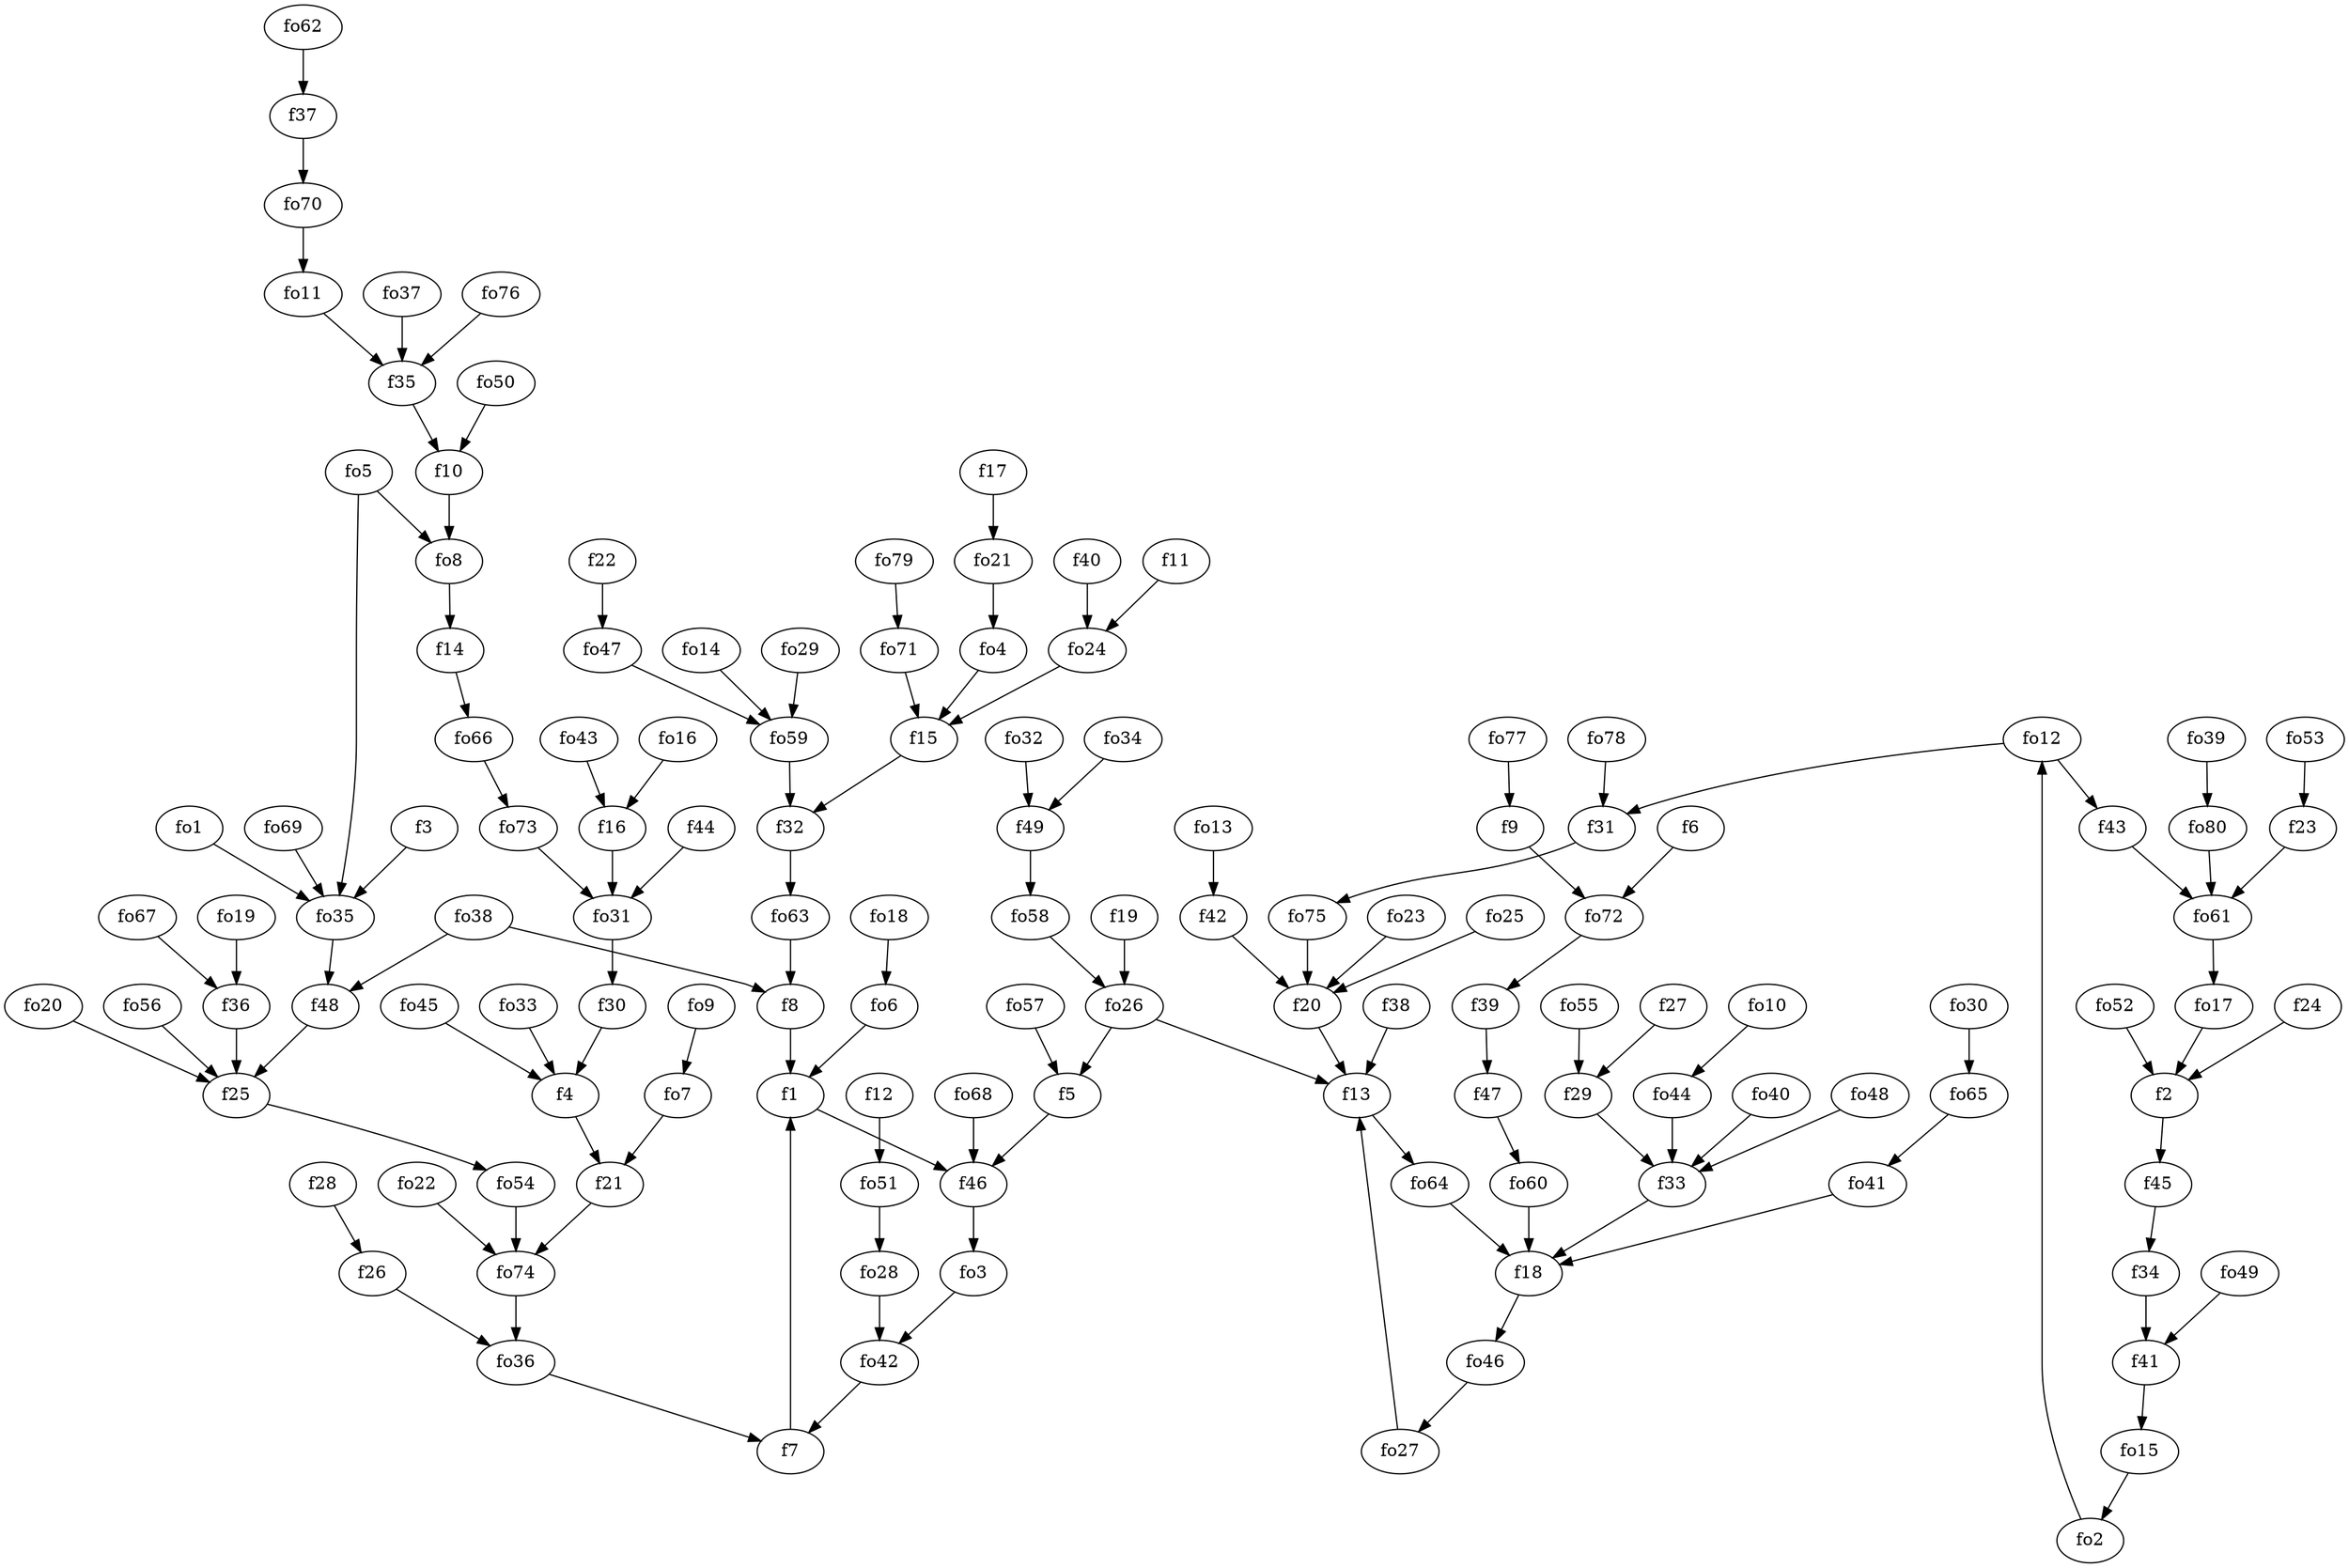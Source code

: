 strict digraph  {
f1;
f2;
f3;
f4;
f5;
f6;
f7;
f8;
f9;
f10;
f11;
f12;
f13;
f14;
f15;
f16;
f17;
f18;
f19;
f20;
f21;
f22;
f23;
f24;
f25;
f26;
f27;
f28;
f29;
f30;
f31;
f32;
f33;
f34;
f35;
f36;
f37;
f38;
f39;
f40;
f41;
f42;
f43;
f44;
f45;
f46;
f47;
f48;
f49;
fo1;
fo2;
fo3;
fo4;
fo5;
fo6;
fo7;
fo8;
fo9;
fo10;
fo11;
fo12;
fo13;
fo14;
fo15;
fo16;
fo17;
fo18;
fo19;
fo20;
fo21;
fo22;
fo23;
fo24;
fo25;
fo26;
fo27;
fo28;
fo29;
fo30;
fo31;
fo32;
fo33;
fo34;
fo35;
fo36;
fo37;
fo38;
fo39;
fo40;
fo41;
fo42;
fo43;
fo44;
fo45;
fo46;
fo47;
fo48;
fo49;
fo50;
fo51;
fo52;
fo53;
fo54;
fo55;
fo56;
fo57;
fo58;
fo59;
fo60;
fo61;
fo62;
fo63;
fo64;
fo65;
fo66;
fo67;
fo68;
fo69;
fo70;
fo71;
fo72;
fo73;
fo74;
fo75;
fo76;
fo77;
fo78;
fo79;
fo80;
f1 -> f46  [weight=2];
f2 -> f45  [weight=2];
f3 -> fo35  [weight=2];
f4 -> f21  [weight=2];
f5 -> f46  [weight=2];
f6 -> fo72  [weight=2];
f7 -> f1  [weight=2];
f8 -> f1  [weight=2];
f9 -> fo72  [weight=2];
f10 -> fo8  [weight=2];
f11 -> fo24  [weight=2];
f12 -> fo51  [weight=2];
f13 -> fo64  [weight=2];
f14 -> fo66  [weight=2];
f15 -> f32  [weight=2];
f16 -> fo31  [weight=2];
f17 -> fo21  [weight=2];
f18 -> fo46  [weight=2];
f19 -> fo26  [weight=2];
f20 -> f13  [weight=2];
f21 -> fo74  [weight=2];
f22 -> fo47  [weight=2];
f23 -> fo61  [weight=2];
f24 -> f2  [weight=2];
f25 -> fo54  [weight=2];
f26 -> fo36  [weight=2];
f27 -> f29  [weight=2];
f28 -> f26  [weight=2];
f29 -> f33  [weight=2];
f30 -> f4  [weight=2];
f31 -> fo75  [weight=2];
f32 -> fo63  [weight=2];
f33 -> f18  [weight=2];
f34 -> f41  [weight=2];
f35 -> f10  [weight=2];
f36 -> f25  [weight=2];
f37 -> fo70  [weight=2];
f38 -> f13  [weight=2];
f39 -> f47  [weight=2];
f40 -> fo24  [weight=2];
f41 -> fo15  [weight=2];
f42 -> f20  [weight=2];
f43 -> fo61  [weight=2];
f44 -> fo31  [weight=2];
f45 -> f34  [weight=2];
f46 -> fo3  [weight=2];
f47 -> fo60  [weight=2];
f48 -> f25  [weight=2];
f49 -> fo58  [weight=2];
fo1 -> fo35  [weight=2];
fo2 -> fo12  [weight=2];
fo3 -> fo42  [weight=2];
fo4 -> f15  [weight=2];
fo5 -> fo8  [weight=2];
fo5 -> fo35  [weight=2];
fo6 -> f1  [weight=2];
fo7 -> f21  [weight=2];
fo8 -> f14  [weight=2];
fo9 -> fo7  [weight=2];
fo10 -> fo44  [weight=2];
fo11 -> f35  [weight=2];
fo12 -> f43  [weight=2];
fo12 -> f31  [weight=2];
fo13 -> f42  [weight=2];
fo14 -> fo59  [weight=2];
fo15 -> fo2  [weight=2];
fo16 -> f16  [weight=2];
fo17 -> f2  [weight=2];
fo18 -> fo6  [weight=2];
fo19 -> f36  [weight=2];
fo20 -> f25  [weight=2];
fo21 -> fo4  [weight=2];
fo22 -> fo74  [weight=2];
fo23 -> f20  [weight=2];
fo24 -> f15  [weight=2];
fo25 -> f20  [weight=2];
fo26 -> f13  [weight=2];
fo26 -> f5  [weight=2];
fo27 -> f13  [weight=2];
fo28 -> fo42  [weight=2];
fo29 -> fo59  [weight=2];
fo30 -> fo65  [weight=2];
fo31 -> f30  [weight=2];
fo32 -> f49  [weight=2];
fo33 -> f4  [weight=2];
fo34 -> f49  [weight=2];
fo35 -> f48  [weight=2];
fo36 -> f7  [weight=2];
fo37 -> f35  [weight=2];
fo38 -> f8  [weight=2];
fo38 -> f48  [weight=2];
fo39 -> fo80  [weight=2];
fo40 -> f33  [weight=2];
fo41 -> f18  [weight=2];
fo42 -> f7  [weight=2];
fo43 -> f16  [weight=2];
fo44 -> f33  [weight=2];
fo45 -> f4  [weight=2];
fo46 -> fo27  [weight=2];
fo47 -> fo59  [weight=2];
fo48 -> f33  [weight=2];
fo49 -> f41  [weight=2];
fo50 -> f10  [weight=2];
fo51 -> fo28  [weight=2];
fo52 -> f2  [weight=2];
fo53 -> f23  [weight=2];
fo54 -> fo74  [weight=2];
fo55 -> f29  [weight=2];
fo56 -> f25  [weight=2];
fo57 -> f5  [weight=2];
fo58 -> fo26  [weight=2];
fo59 -> f32  [weight=2];
fo60 -> f18  [weight=2];
fo61 -> fo17  [weight=2];
fo62 -> f37  [weight=2];
fo63 -> f8  [weight=2];
fo64 -> f18  [weight=2];
fo65 -> fo41  [weight=2];
fo66 -> fo73  [weight=2];
fo67 -> f36  [weight=2];
fo68 -> f46  [weight=2];
fo69 -> fo35  [weight=2];
fo70 -> fo11  [weight=2];
fo71 -> f15  [weight=2];
fo72 -> f39  [weight=2];
fo73 -> fo31  [weight=2];
fo74 -> fo36  [weight=2];
fo75 -> f20  [weight=2];
fo76 -> f35  [weight=2];
fo77 -> f9  [weight=2];
fo78 -> f31  [weight=2];
fo79 -> fo71  [weight=2];
fo80 -> fo61  [weight=2];
}
